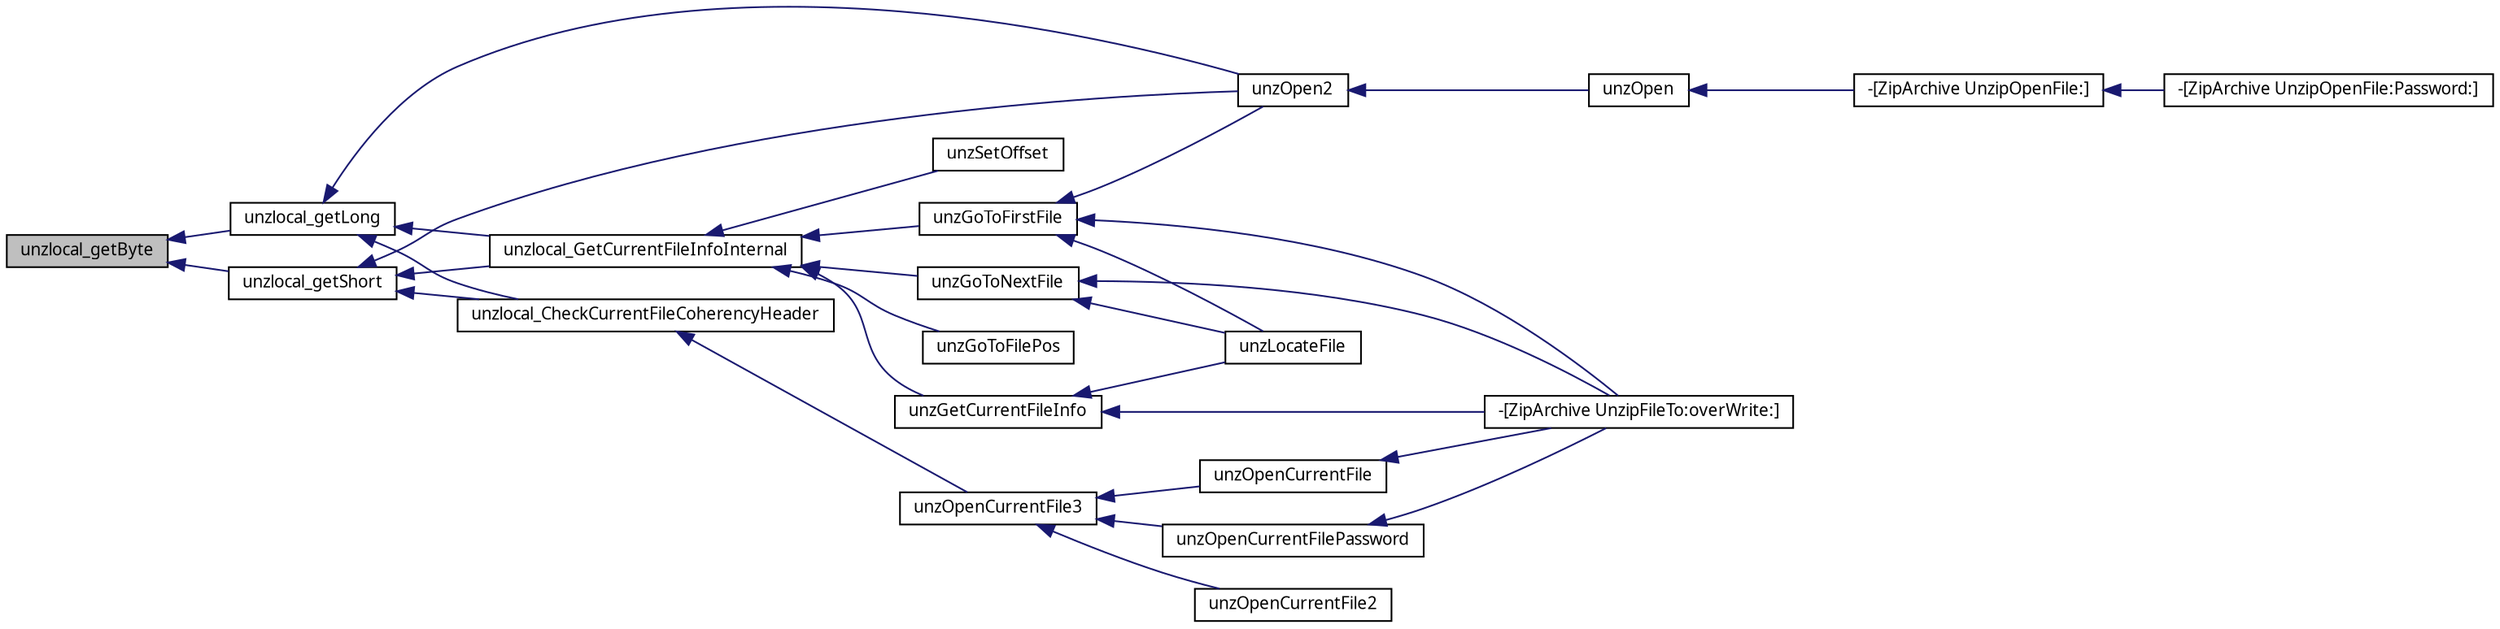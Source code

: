 digraph G
{
  edge [fontname="FreeSans.ttf",fontsize="10",labelfontname="FreeSans.ttf",labelfontsize="10"];
  node [fontname="FreeSans.ttf",fontsize="10",shape=record];
  rankdir=LR;
  Node1 [label="unzlocal_getByte",height=0.2,width=0.4,color="black", fillcolor="grey75", style="filled" fontcolor="black"];
  Node1 -> Node2 [dir=back,color="midnightblue",fontsize="10",style="solid",fontname="FreeSans.ttf"];
  Node2 [label="unzlocal_getLong",height=0.2,width=0.4,color="black", fillcolor="white", style="filled",URL="$unzip_8c.html#ad740080523b619b0894978d00da8643e"];
  Node2 -> Node3 [dir=back,color="midnightblue",fontsize="10",style="solid",fontname="FreeSans.ttf"];
  Node3 [label="unzlocal_CheckCurrentFileCoherencyHeader",height=0.2,width=0.4,color="black", fillcolor="white", style="filled",URL="$unzip_8c.html#ae29f32a517b1bf71b222191636739fa6"];
  Node3 -> Node4 [dir=back,color="midnightblue",fontsize="10",style="solid",fontname="FreeSans.ttf"];
  Node4 [label="unzOpenCurrentFile3",height=0.2,width=0.4,color="black", fillcolor="white", style="filled",URL="$unzip_8c.html#a5eb86267fb9a5e4f52a123df606b2af5"];
  Node4 -> Node5 [dir=back,color="midnightblue",fontsize="10",style="solid",fontname="FreeSans.ttf"];
  Node5 [label="unzOpenCurrentFile",height=0.2,width=0.4,color="black", fillcolor="white", style="filled",URL="$unzip_8c.html#a65deebb4ecb3ba110c343c21a4cd9a75"];
  Node5 -> Node6 [dir=back,color="midnightblue",fontsize="10",style="solid",fontname="FreeSans.ttf"];
  Node6 [label="-[ZipArchive UnzipFileTo:overWrite:]",height=0.2,width=0.4,color="black", fillcolor="white", style="filled",URL="$interface_zip_archive.html#ad79876ed74b33c3878575e223b7dcd92"];
  Node4 -> Node7 [dir=back,color="midnightblue",fontsize="10",style="solid",fontname="FreeSans.ttf"];
  Node7 [label="unzOpenCurrentFile2",height=0.2,width=0.4,color="black", fillcolor="white", style="filled",URL="$unzip_8c.html#a5881cddc4d4941ff604508ee4a564c25"];
  Node4 -> Node8 [dir=back,color="midnightblue",fontsize="10",style="solid",fontname="FreeSans.ttf"];
  Node8 [label="unzOpenCurrentFilePassword",height=0.2,width=0.4,color="black", fillcolor="white", style="filled",URL="$unzip_8c.html#a0c26b010e6cf7e58cd558426f280fa98"];
  Node8 -> Node6 [dir=back,color="midnightblue",fontsize="10",style="solid",fontname="FreeSans.ttf"];
  Node2 -> Node9 [dir=back,color="midnightblue",fontsize="10",style="solid",fontname="FreeSans.ttf"];
  Node9 [label="unzlocal_GetCurrentFileInfoInternal",height=0.2,width=0.4,color="black", fillcolor="white", style="filled",URL="$unzip_8c.html#a63347eee791bfbd6f1c65ade6d487cf6"];
  Node9 -> Node10 [dir=back,color="midnightblue",fontsize="10",style="solid",fontname="FreeSans.ttf"];
  Node10 [label="unzGetCurrentFileInfo",height=0.2,width=0.4,color="black", fillcolor="white", style="filled",URL="$unzip_8c.html#ac99166540260b60340f4787af0a90029"];
  Node10 -> Node6 [dir=back,color="midnightblue",fontsize="10",style="solid",fontname="FreeSans.ttf"];
  Node10 -> Node11 [dir=back,color="midnightblue",fontsize="10",style="solid",fontname="FreeSans.ttf"];
  Node11 [label="unzLocateFile",height=0.2,width=0.4,color="black", fillcolor="white", style="filled",URL="$unzip_8c.html#a22730edef5a8a98b367bb30a0d619608"];
  Node9 -> Node12 [dir=back,color="midnightblue",fontsize="10",style="solid",fontname="FreeSans.ttf"];
  Node12 [label="unzGoToFilePos",height=0.2,width=0.4,color="black", fillcolor="white", style="filled",URL="$unzip_8h.html#a67559097ba938e4e85257da3fc6d827d"];
  Node9 -> Node13 [dir=back,color="midnightblue",fontsize="10",style="solid",fontname="FreeSans.ttf"];
  Node13 [label="unzGoToFirstFile",height=0.2,width=0.4,color="black", fillcolor="white", style="filled",URL="$unzip_8c.html#a54821c0b6da683800164a56f2ae14f33"];
  Node13 -> Node6 [dir=back,color="midnightblue",fontsize="10",style="solid",fontname="FreeSans.ttf"];
  Node13 -> Node11 [dir=back,color="midnightblue",fontsize="10",style="solid",fontname="FreeSans.ttf"];
  Node13 -> Node14 [dir=back,color="midnightblue",fontsize="10",style="solid",fontname="FreeSans.ttf"];
  Node14 [label="unzOpen2",height=0.2,width=0.4,color="black", fillcolor="white", style="filled",URL="$unzip_8c.html#a899fa69e894354e48aab8869e13fd396"];
  Node14 -> Node15 [dir=back,color="midnightblue",fontsize="10",style="solid",fontname="FreeSans.ttf"];
  Node15 [label="unzOpen",height=0.2,width=0.4,color="black", fillcolor="white", style="filled",URL="$unzip_8c.html#a614a4ee72e9055e5657d28487c2a7936"];
  Node15 -> Node16 [dir=back,color="midnightblue",fontsize="10",style="solid",fontname="FreeSans.ttf"];
  Node16 [label="-[ZipArchive UnzipOpenFile:]",height=0.2,width=0.4,color="black", fillcolor="white", style="filled",URL="$interface_zip_archive.html#aa4f284add191dc8f72575e393ff27c20"];
  Node16 -> Node17 [dir=back,color="midnightblue",fontsize="10",style="solid",fontname="FreeSans.ttf"];
  Node17 [label="-[ZipArchive UnzipOpenFile:Password:]",height=0.2,width=0.4,color="black", fillcolor="white", style="filled",URL="$interface_zip_archive.html#a0e1d98b7cbb21c7282009fb461a72122"];
  Node9 -> Node18 [dir=back,color="midnightblue",fontsize="10",style="solid",fontname="FreeSans.ttf"];
  Node18 [label="unzGoToNextFile",height=0.2,width=0.4,color="black", fillcolor="white", style="filled",URL="$unzip_8c.html#acb457ebeaee7cb850c11a4a3d4b58201"];
  Node18 -> Node6 [dir=back,color="midnightblue",fontsize="10",style="solid",fontname="FreeSans.ttf"];
  Node18 -> Node11 [dir=back,color="midnightblue",fontsize="10",style="solid",fontname="FreeSans.ttf"];
  Node9 -> Node19 [dir=back,color="midnightblue",fontsize="10",style="solid",fontname="FreeSans.ttf"];
  Node19 [label="unzSetOffset",height=0.2,width=0.4,color="black", fillcolor="white", style="filled",URL="$unzip_8h.html#a12c4062aa3dae4cddf7527c3caf8c519"];
  Node2 -> Node14 [dir=back,color="midnightblue",fontsize="10",style="solid",fontname="FreeSans.ttf"];
  Node1 -> Node20 [dir=back,color="midnightblue",fontsize="10",style="solid",fontname="FreeSans.ttf"];
  Node20 [label="unzlocal_getShort",height=0.2,width=0.4,color="black", fillcolor="white", style="filled",URL="$unzip_8c.html#ab98398d33871b77b25d86b1e0d0d8322"];
  Node20 -> Node3 [dir=back,color="midnightblue",fontsize="10",style="solid",fontname="FreeSans.ttf"];
  Node20 -> Node9 [dir=back,color="midnightblue",fontsize="10",style="solid",fontname="FreeSans.ttf"];
  Node20 -> Node14 [dir=back,color="midnightblue",fontsize="10",style="solid",fontname="FreeSans.ttf"];
}
